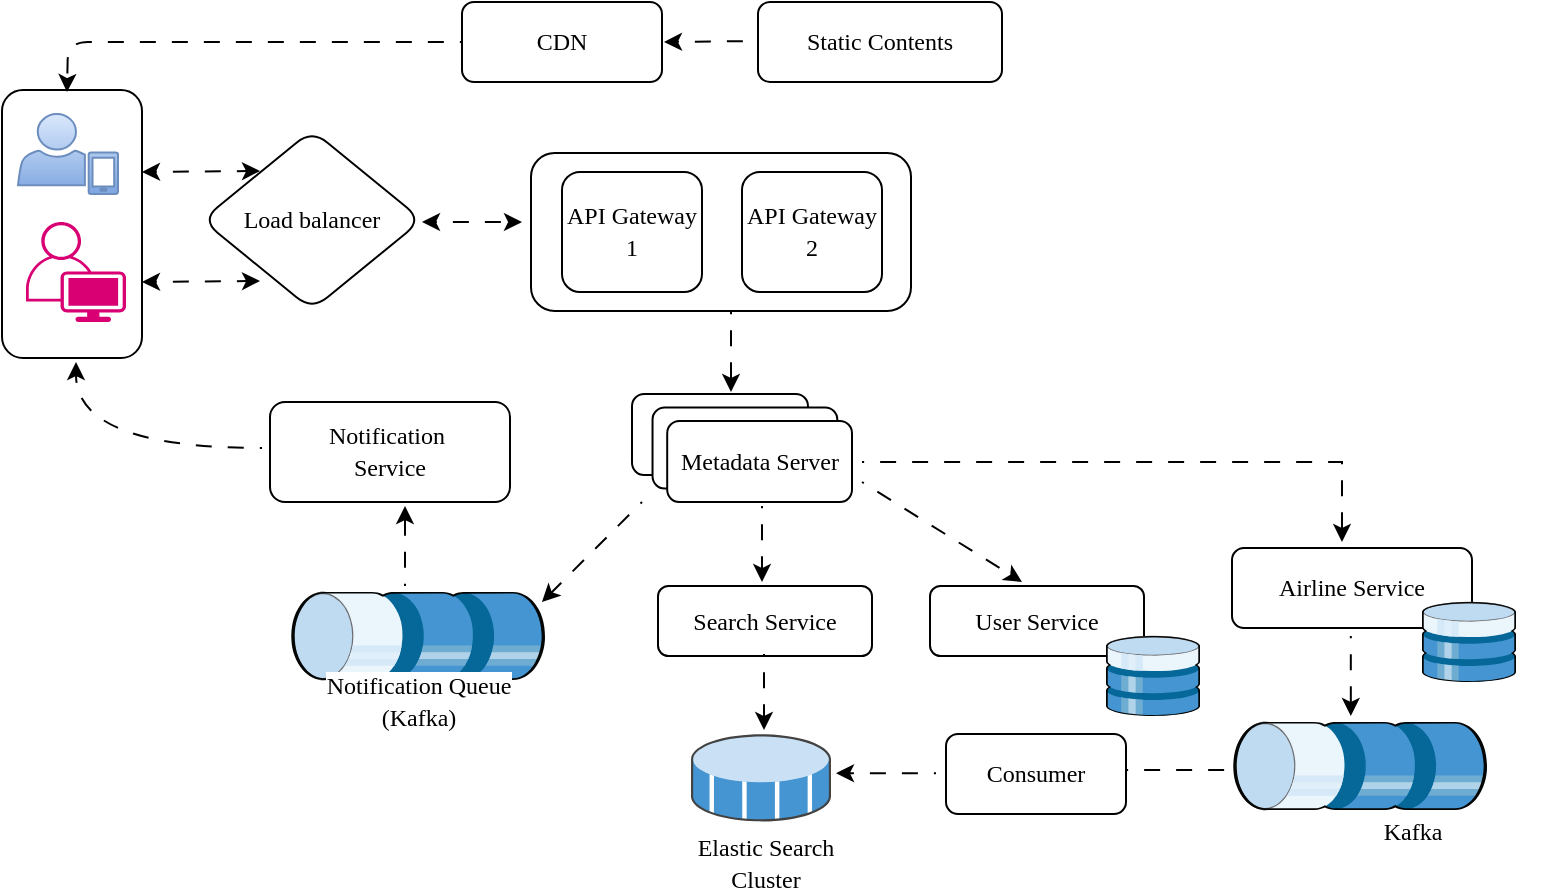 <mxfile version="24.2.8" type="github">
  <diagram name="Page-1" id="RJ0OyywHCPiTlX7hDfI7">
    <mxGraphModel dx="1205" dy="655" grid="1" gridSize="10" guides="1" tooltips="1" connect="1" arrows="1" fold="1" page="1" pageScale="1" pageWidth="827" pageHeight="1169" math="0" shadow="0">
      <root>
        <mxCell id="0" />
        <mxCell id="1" parent="0" />
        <mxCell id="dT6RQ6lJ1hllBTWCgssA-20" value="" style="rounded=1;whiteSpace=wrap;html=1;hachureGap=4;strokeColor=default;align=center;verticalAlign=middle;fontFamily=Architects Daughter;fontSource=https%3A%2F%2Ffonts.googleapis.com%2Fcss%3Ffamily%3DArchitects%2BDaughter;fontSize=12;fontColor=default;labelBackgroundColor=default;fillColor=default;" vertex="1" parent="1">
          <mxGeometry x="30" y="124" width="70" height="134" as="geometry" />
        </mxCell>
        <mxCell id="dT6RQ6lJ1hllBTWCgssA-1" value="" style="points=[[0.35,0,0],[0.98,0.51,0],[1,0.71,0],[0.67,1,0],[0,0.795,0],[0,0.65,0]];verticalLabelPosition=bottom;sketch=0;html=1;verticalAlign=top;aspect=fixed;align=center;pointerEvents=1;shape=mxgraph.cisco19.user;fillColor=#d80073;strokeColor=#A50040;hachureGap=4;jiggle=2;curveFitting=1;fontFamily=Architects Daughter;fontSource=https%3A%2F%2Ffonts.googleapis.com%2Fcss%3Ffamily%3DArchitects%2BDaughter;fontColor=#ffffff;" vertex="1" parent="1">
          <mxGeometry x="42" y="190" width="50" height="50" as="geometry" />
        </mxCell>
        <mxCell id="dT6RQ6lJ1hllBTWCgssA-2" value="" style="sketch=0;pointerEvents=1;shadow=0;dashed=0;html=1;strokeColor=#6c8ebf;fillColor=#dae8fc;labelPosition=center;verticalLabelPosition=bottom;verticalAlign=top;outlineConnect=0;align=center;shape=mxgraph.office.users.mobile_user;hachureGap=4;jiggle=2;curveFitting=1;fontFamily=Architects Daughter;fontSource=https%3A%2F%2Ffonts.googleapis.com%2Fcss%3Ffamily%3DArchitects%2BDaughter;fillStyle=solid;gradientColor=#7ea6e0;" vertex="1" parent="1">
          <mxGeometry x="38" y="136" width="50" height="40" as="geometry" />
        </mxCell>
        <mxCell id="dT6RQ6lJ1hllBTWCgssA-5" value="" style="endArrow=classic;startArrow=classic;html=1;rounded=0;hachureGap=4;fontFamily=Architects Daughter;fontSource=https%3A%2F%2Ffonts.googleapis.com%2Fcss%3Ffamily%3DArchitects%2BDaughter;flowAnimation=1;entryX=-0.02;entryY=0.193;entryDx=0;entryDy=0;entryPerimeter=0;" edge="1" parent="1">
          <mxGeometry width="50" height="50" relative="1" as="geometry">
            <mxPoint x="100" y="220" as="sourcePoint" />
            <mxPoint x="159" y="219.5" as="targetPoint" />
          </mxGeometry>
        </mxCell>
        <mxCell id="dT6RQ6lJ1hllBTWCgssA-6" value="" style="endArrow=classic;startArrow=classic;html=1;rounded=0;hachureGap=4;fontFamily=Architects Daughter;fontSource=https%3A%2F%2Ffonts.googleapis.com%2Fcss%3Ffamily%3DArchitects%2BDaughter;flowAnimation=1;entryX=-0.02;entryY=0.193;entryDx=0;entryDy=0;entryPerimeter=0;" edge="1" parent="1">
          <mxGeometry width="50" height="50" relative="1" as="geometry">
            <mxPoint x="100" y="165" as="sourcePoint" />
            <mxPoint x="159" y="164.5" as="targetPoint" />
          </mxGeometry>
        </mxCell>
        <mxCell id="dT6RQ6lJ1hllBTWCgssA-7" value="&lt;font face=&quot;Verdana&quot;&gt;CDN&lt;/font&gt;" style="rounded=1;whiteSpace=wrap;html=1;hachureGap=4;fontFamily=Architects Daughter;fontSource=https%3A%2F%2Ffonts.googleapis.com%2Fcss%3Ffamily%3DArchitects%2BDaughter;" vertex="1" parent="1">
          <mxGeometry x="260" y="80" width="100" height="40" as="geometry" />
        </mxCell>
        <mxCell id="dT6RQ6lJ1hllBTWCgssA-9" value="&lt;font face=&quot;Verdana&quot;&gt;Static Contents&lt;/font&gt;" style="rounded=1;whiteSpace=wrap;html=1;hachureGap=4;strokeColor=default;align=center;verticalAlign=middle;fontFamily=Architects Daughter;fontSource=https%3A%2F%2Ffonts.googleapis.com%2Fcss%3Ffamily%3DArchitects%2BDaughter;fontSize=12;fontColor=default;labelBackgroundColor=default;fillColor=default;" vertex="1" parent="1">
          <mxGeometry x="408" y="80" width="122" height="40" as="geometry" />
        </mxCell>
        <mxCell id="dT6RQ6lJ1hllBTWCgssA-10" value="" style="endArrow=none;startArrow=classic;html=1;rounded=0;hachureGap=4;strokeColor=default;align=center;verticalAlign=middle;fontFamily=Architects Daughter;fontSource=https%3A%2F%2Ffonts.googleapis.com%2Fcss%3Ffamily%3DArchitects%2BDaughter;fontSize=12;fontColor=default;labelBackgroundColor=default;flowAnimation=1;endFill=0;" edge="1" parent="1">
          <mxGeometry width="50" height="50" relative="1" as="geometry">
            <mxPoint x="361" y="100" as="sourcePoint" />
            <mxPoint x="407" y="99.5" as="targetPoint" />
          </mxGeometry>
        </mxCell>
        <mxCell id="dT6RQ6lJ1hllBTWCgssA-16" value="" style="endArrow=classic;startArrow=classic;html=1;rounded=0;hachureGap=4;strokeColor=default;align=center;verticalAlign=middle;fontFamily=Architects Daughter;fontSource=https%3A%2F%2Ffonts.googleapis.com%2Fcss%3Ffamily%3DArchitects%2BDaughter;fontSize=12;fontColor=default;labelBackgroundColor=default;flowAnimation=1;" edge="1" parent="1">
          <mxGeometry width="50" height="50" relative="1" as="geometry">
            <mxPoint x="240" y="190" as="sourcePoint" />
            <mxPoint x="290" y="190" as="targetPoint" />
          </mxGeometry>
        </mxCell>
        <mxCell id="dT6RQ6lJ1hllBTWCgssA-18" value="&lt;font face=&quot;Verdana&quot;&gt;Load balancer&lt;/font&gt;" style="rhombus;whiteSpace=wrap;html=1;rounded=1;hachureGap=4;strokeColor=default;align=center;verticalAlign=middle;fontFamily=Architects Daughter;fontSource=https%3A%2F%2Ffonts.googleapis.com%2Fcss%3Ffamily%3DArchitects%2BDaughter;fontSize=12;fontColor=default;labelBackgroundColor=default;fillColor=default;" vertex="1" parent="1">
          <mxGeometry x="130" y="144" width="110" height="90" as="geometry" />
        </mxCell>
        <mxCell id="dT6RQ6lJ1hllBTWCgssA-3" value="" style="rounded=1;whiteSpace=wrap;html=1;hachureGap=4;fontFamily=Architects Daughter;fontSource=https%3A%2F%2Ffonts.googleapis.com%2Fcss%3Ffamily%3DArchitects%2BDaughter;rotation=90;" vertex="1" parent="1">
          <mxGeometry x="350" y="100" width="79" height="190" as="geometry" />
        </mxCell>
        <mxCell id="dT6RQ6lJ1hllBTWCgssA-13" value="&lt;font face=&quot;Verdana&quot;&gt;API Gateway 1&lt;/font&gt;" style="rounded=1;whiteSpace=wrap;html=1;hachureGap=4;strokeColor=default;align=center;verticalAlign=middle;fontFamily=Architects Daughter;fontSource=https%3A%2F%2Ffonts.googleapis.com%2Fcss%3Ffamily%3DArchitects%2BDaughter;fontSize=12;fontColor=default;labelBackgroundColor=default;fillColor=default;" vertex="1" parent="1">
          <mxGeometry x="310" y="165" width="70" height="60" as="geometry" />
        </mxCell>
        <mxCell id="dT6RQ6lJ1hllBTWCgssA-14" value="&lt;font face=&quot;Verdana&quot;&gt;API Gateway 2&lt;/font&gt;" style="rounded=1;whiteSpace=wrap;html=1;hachureGap=4;strokeColor=default;align=center;verticalAlign=middle;fontFamily=Architects Daughter;fontSource=https%3A%2F%2Ffonts.googleapis.com%2Fcss%3Ffamily%3DArchitects%2BDaughter;fontSize=12;fontColor=default;labelBackgroundColor=default;fillColor=default;" vertex="1" parent="1">
          <mxGeometry x="400" y="165" width="70" height="60" as="geometry" />
        </mxCell>
        <mxCell id="dT6RQ6lJ1hllBTWCgssA-24" value="" style="endArrow=classic;html=1;rounded=1;hachureGap=4;strokeColor=default;align=center;verticalAlign=middle;fontFamily=Architects Daughter;fontSource=https%3A%2F%2Ffonts.googleapis.com%2Fcss%3Ffamily%3DArchitects%2BDaughter;fontSize=12;fontColor=default;labelBackgroundColor=default;flowAnimation=1;curved=0;" edge="1" parent="1">
          <mxGeometry width="50" height="50" relative="1" as="geometry">
            <mxPoint x="260" y="100" as="sourcePoint" />
            <mxPoint x="62.5" y="125" as="targetPoint" />
            <Array as="points">
              <mxPoint x="63" y="100" />
            </Array>
          </mxGeometry>
        </mxCell>
        <mxCell id="dT6RQ6lJ1hllBTWCgssA-28" value="" style="group" vertex="1" connectable="0" parent="1">
          <mxGeometry x="345" y="276" width="110" height="54" as="geometry" />
        </mxCell>
        <mxCell id="dT6RQ6lJ1hllBTWCgssA-25" value="" style="rounded=1;whiteSpace=wrap;html=1;hachureGap=4;strokeColor=default;align=center;verticalAlign=middle;fontFamily=Architects Daughter;fontSource=https%3A%2F%2Ffonts.googleapis.com%2Fcss%3Ffamily%3DArchitects%2BDaughter;fontSize=12;fontColor=default;labelBackgroundColor=default;fillColor=default;" vertex="1" parent="dT6RQ6lJ1hllBTWCgssA-28">
          <mxGeometry width="88" height="40.5" as="geometry" />
        </mxCell>
        <mxCell id="dT6RQ6lJ1hllBTWCgssA-26" value="" style="rounded=1;whiteSpace=wrap;html=1;hachureGap=4;strokeColor=default;align=center;verticalAlign=middle;fontFamily=Architects Daughter;fontSource=https%3A%2F%2Ffonts.googleapis.com%2Fcss%3Ffamily%3DArchitects%2BDaughter;fontSize=12;fontColor=default;labelBackgroundColor=default;fillColor=default;" vertex="1" parent="dT6RQ6lJ1hllBTWCgssA-28">
          <mxGeometry x="10.267" y="6.75" width="92.4" height="40.5" as="geometry" />
        </mxCell>
        <mxCell id="dT6RQ6lJ1hllBTWCgssA-27" value="&lt;font face=&quot;Verdana&quot;&gt;Metadata Server&lt;/font&gt;" style="rounded=1;whiteSpace=wrap;html=1;hachureGap=4;strokeColor=default;align=center;verticalAlign=middle;fontFamily=Architects Daughter;fontSource=https%3A%2F%2Ffonts.googleapis.com%2Fcss%3Ffamily%3DArchitects%2BDaughter;fontSize=12;fontColor=default;labelBackgroundColor=default;fillColor=default;" vertex="1" parent="dT6RQ6lJ1hllBTWCgssA-28">
          <mxGeometry x="17.6" y="13.5" width="92.4" height="40.5" as="geometry" />
        </mxCell>
        <mxCell id="dT6RQ6lJ1hllBTWCgssA-29" value="" style="endArrow=classic;html=1;rounded=0;hachureGap=4;strokeColor=default;align=center;verticalAlign=middle;fontFamily=Architects Daughter;fontSource=https%3A%2F%2Ffonts.googleapis.com%2Fcss%3Ffamily%3DArchitects%2BDaughter;fontSize=12;fontColor=default;labelBackgroundColor=default;flowAnimation=1;" edge="1" parent="1">
          <mxGeometry width="50" height="50" relative="1" as="geometry">
            <mxPoint x="394.5" y="235" as="sourcePoint" />
            <mxPoint x="394.5" y="275" as="targetPoint" />
          </mxGeometry>
        </mxCell>
        <mxCell id="dT6RQ6lJ1hllBTWCgssA-36" value="" style="group" vertex="1" connectable="0" parent="1">
          <mxGeometry x="173" y="375" width="130" height="80" as="geometry" />
        </mxCell>
        <mxCell id="dT6RQ6lJ1hllBTWCgssA-34" value="" style="shadow=0;dashed=0;html=1;labelPosition=center;verticalLabelPosition=bottom;verticalAlign=top;align=center;outlineConnect=0;shape=mxgraph.veeam.3d.medium_datastore;rounded=1;hachureGap=4;strokeColor=default;fontFamily=Architects Daughter;fontSource=https%3A%2F%2Ffonts.googleapis.com%2Fcss%3Ffamily%3DArchitects%2BDaughter;fontSize=12;labelBackgroundColor=default;fillColor=#0000CC;rotation=-90;" vertex="1" parent="dT6RQ6lJ1hllBTWCgssA-36">
          <mxGeometry x="43" y="-41.5" width="44" height="127" as="geometry" />
        </mxCell>
        <mxCell id="dT6RQ6lJ1hllBTWCgssA-35" value="&lt;font face=&quot;Verdana&quot;&gt;Notification Queue&lt;br&gt;(Kafka)&lt;/font&gt;" style="text;html=1;align=center;verticalAlign=middle;resizable=0;points=[];autosize=1;strokeColor=none;fillColor=none;fontFamily=Architects Daughter;fontSource=https%3A%2F%2Ffonts.googleapis.com%2Fcss%3Ffamily%3DArchitects%2BDaughter;fontSize=12;fontColor=default;labelBackgroundColor=default;" vertex="1" parent="dT6RQ6lJ1hllBTWCgssA-36">
          <mxGeometry y="30" width="130" height="50" as="geometry" />
        </mxCell>
        <mxCell id="dT6RQ6lJ1hllBTWCgssA-37" value="&lt;font face=&quot;Verdana&quot;&gt;Notification&amp;nbsp;&lt;/font&gt;&lt;div&gt;&lt;font face=&quot;Verdana&quot;&gt;Service&lt;/font&gt;&lt;/div&gt;" style="rounded=1;whiteSpace=wrap;html=1;hachureGap=4;strokeColor=default;align=center;verticalAlign=middle;fontFamily=Architects Daughter;fontSource=https%3A%2F%2Ffonts.googleapis.com%2Fcss%3Ffamily%3DArchitects%2BDaughter;fontSize=12;fontColor=default;labelBackgroundColor=default;fillColor=default;" vertex="1" parent="1">
          <mxGeometry x="164" y="280" width="120" height="50" as="geometry" />
        </mxCell>
        <mxCell id="dT6RQ6lJ1hllBTWCgssA-38" value="" style="endArrow=classic;html=1;rounded=0;hachureGap=4;strokeColor=default;align=center;verticalAlign=middle;fontFamily=Architects Daughter;fontSource=https%3A%2F%2Ffonts.googleapis.com%2Fcss%3Ffamily%3DArchitects%2BDaughter;fontSize=12;fontColor=default;labelBackgroundColor=default;flowAnimation=1;" edge="1" parent="1">
          <mxGeometry width="50" height="50" relative="1" as="geometry">
            <mxPoint x="350" y="330" as="sourcePoint" />
            <mxPoint x="300" y="380" as="targetPoint" />
          </mxGeometry>
        </mxCell>
        <mxCell id="dT6RQ6lJ1hllBTWCgssA-39" value="" style="endArrow=classic;html=1;rounded=0;hachureGap=4;strokeColor=default;align=center;verticalAlign=middle;fontFamily=Architects Daughter;fontSource=https%3A%2F%2Ffonts.googleapis.com%2Fcss%3Ffamily%3DArchitects%2BDaughter;fontSize=12;fontColor=default;labelBackgroundColor=default;flowAnimation=1;" edge="1" parent="1">
          <mxGeometry width="50" height="50" relative="1" as="geometry">
            <mxPoint x="231.5" y="372" as="sourcePoint" />
            <mxPoint x="231.5" y="332" as="targetPoint" />
          </mxGeometry>
        </mxCell>
        <mxCell id="dT6RQ6lJ1hllBTWCgssA-40" value="" style="endArrow=classic;html=1;rounded=0;hachureGap=4;strokeColor=default;align=center;verticalAlign=middle;fontFamily=Architects Daughter;fontSource=https%3A%2F%2Ffonts.googleapis.com%2Fcss%3Ffamily%3DArchitects%2BDaughter;fontSize=12;fontColor=default;labelBackgroundColor=default;flowAnimation=1;curved=1;" edge="1" parent="1">
          <mxGeometry width="50" height="50" relative="1" as="geometry">
            <mxPoint x="160" y="303" as="sourcePoint" />
            <mxPoint x="67" y="260" as="targetPoint" />
            <Array as="points">
              <mxPoint x="67" y="303" />
            </Array>
          </mxGeometry>
        </mxCell>
        <mxCell id="dT6RQ6lJ1hllBTWCgssA-41" value="" style="endArrow=classic;html=1;rounded=0;hachureGap=4;strokeColor=default;align=center;verticalAlign=middle;fontFamily=Architects Daughter;fontSource=https%3A%2F%2Ffonts.googleapis.com%2Fcss%3Ffamily%3DArchitects%2BDaughter;fontSize=12;fontColor=default;labelBackgroundColor=default;flowAnimation=1;" edge="1" parent="1">
          <mxGeometry width="50" height="50" relative="1" as="geometry">
            <mxPoint x="410" y="332" as="sourcePoint" />
            <mxPoint x="410" y="370" as="targetPoint" />
          </mxGeometry>
        </mxCell>
        <mxCell id="dT6RQ6lJ1hllBTWCgssA-42" value="&lt;font face=&quot;Verdana&quot;&gt;Search Service&lt;/font&gt;" style="rounded=1;whiteSpace=wrap;html=1;hachureGap=4;strokeColor=default;align=center;verticalAlign=middle;fontFamily=Architects Daughter;fontSource=https%3A%2F%2Ffonts.googleapis.com%2Fcss%3Ffamily%3DArchitects%2BDaughter;fontSize=12;fontColor=default;labelBackgroundColor=default;fillColor=default;" vertex="1" parent="1">
          <mxGeometry x="358" y="372" width="107" height="35" as="geometry" />
        </mxCell>
        <mxCell id="dT6RQ6lJ1hllBTWCgssA-46" value="" style="group;" vertex="1" connectable="0" parent="1">
          <mxGeometry x="367" y="446" width="90" height="80" as="geometry" />
        </mxCell>
        <mxCell id="dT6RQ6lJ1hllBTWCgssA-44" value="" style="shadow=0;dashed=0;html=1;labelPosition=center;verticalLabelPosition=bottom;verticalAlign=top;align=center;outlineConnect=0;shape=mxgraph.veeam.3d.datastore_volume;rounded=1;hachureGap=4;strokeColor=default;fontFamily=Architects Daughter;fontSource=https%3A%2F%2Ffonts.googleapis.com%2Fcss%3Ffamily%3DArchitects%2BDaughter;fontSize=12;fontColor=default;labelBackgroundColor=default;fillColor=default;" vertex="1" parent="dT6RQ6lJ1hllBTWCgssA-46">
          <mxGeometry x="7.5" width="70" height="44" as="geometry" />
        </mxCell>
        <mxCell id="dT6RQ6lJ1hllBTWCgssA-45" value="&lt;font face=&quot;Verdana&quot;&gt;Elastic Search Cluster&lt;/font&gt;" style="text;html=1;align=center;verticalAlign=middle;whiteSpace=wrap;rounded=0;fontFamily=Architects Daughter;fontSource=https%3A%2F%2Ffonts.googleapis.com%2Fcss%3Ffamily%3DArchitects%2BDaughter;fontSize=12;fontColor=default;labelBackgroundColor=default;" vertex="1" parent="dT6RQ6lJ1hllBTWCgssA-46">
          <mxGeometry y="50" width="90" height="30" as="geometry" />
        </mxCell>
        <mxCell id="dT6RQ6lJ1hllBTWCgssA-47" value="" style="endArrow=classic;html=1;rounded=0;hachureGap=4;strokeColor=default;align=center;verticalAlign=middle;fontFamily=Architects Daughter;fontSource=https%3A%2F%2Ffonts.googleapis.com%2Fcss%3Ffamily%3DArchitects%2BDaughter;fontSize=12;fontColor=default;labelBackgroundColor=default;flowAnimation=1;" edge="1" parent="1">
          <mxGeometry width="50" height="50" relative="1" as="geometry">
            <mxPoint x="411" y="406" as="sourcePoint" />
            <mxPoint x="411" y="444" as="targetPoint" />
          </mxGeometry>
        </mxCell>
        <mxCell id="dT6RQ6lJ1hllBTWCgssA-48" value="" style="group" vertex="1" connectable="0" parent="1">
          <mxGeometry x="670" y="440" width="130" height="70" as="geometry" />
        </mxCell>
        <mxCell id="dT6RQ6lJ1hllBTWCgssA-49" value="" style="shadow=0;dashed=0;html=1;labelPosition=center;verticalLabelPosition=bottom;verticalAlign=top;align=center;outlineConnect=0;shape=mxgraph.veeam.3d.medium_datastore;rounded=1;hachureGap=4;strokeColor=default;fontFamily=Architects Daughter;fontSource=https%3A%2F%2Ffonts.googleapis.com%2Fcss%3Ffamily%3DArchitects%2BDaughter;fontSize=12;labelBackgroundColor=default;fillColor=#0000CC;rotation=-90;" vertex="1" parent="dT6RQ6lJ1hllBTWCgssA-48">
          <mxGeometry x="17" y="-41.5" width="44" height="127" as="geometry" />
        </mxCell>
        <mxCell id="dT6RQ6lJ1hllBTWCgssA-50" value="&lt;font face=&quot;Verdana&quot;&gt;Kafka&lt;/font&gt;" style="text;html=1;align=center;verticalAlign=middle;resizable=0;points=[];autosize=1;strokeColor=none;fillColor=none;fontFamily=Architects Daughter;fontSource=https%3A%2F%2Ffonts.googleapis.com%2Fcss%3Ffamily%3DArchitects%2BDaughter;fontSize=12;fontColor=default;labelBackgroundColor=default;" vertex="1" parent="dT6RQ6lJ1hllBTWCgssA-48">
          <mxGeometry x="35" y="40" width="60" height="30" as="geometry" />
        </mxCell>
        <mxCell id="dT6RQ6lJ1hllBTWCgssA-51" value="&lt;font face=&quot;Verdana&quot;&gt;Consumer&lt;/font&gt;" style="rounded=1;whiteSpace=wrap;html=1;hachureGap=4;strokeColor=default;align=center;verticalAlign=middle;fontFamily=Architects Daughter;fontSource=https%3A%2F%2Ffonts.googleapis.com%2Fcss%3Ffamily%3DArchitects%2BDaughter;fontSize=12;fontColor=default;labelBackgroundColor=default;fillColor=default;" vertex="1" parent="1">
          <mxGeometry x="502" y="446" width="90" height="40" as="geometry" />
        </mxCell>
        <mxCell id="dT6RQ6lJ1hllBTWCgssA-52" value="" style="endArrow=classic;html=1;rounded=0;hachureGap=4;strokeColor=default;align=center;verticalAlign=middle;fontFamily=Architects Daughter;fontSource=https%3A%2F%2Ffonts.googleapis.com%2Fcss%3Ffamily%3DArchitects%2BDaughter;fontSize=12;fontColor=default;labelBackgroundColor=default;flowAnimation=1;" edge="1" parent="1">
          <mxGeometry width="50" height="50" relative="1" as="geometry">
            <mxPoint x="497" y="465.58" as="sourcePoint" />
            <mxPoint x="447" y="465.58" as="targetPoint" />
          </mxGeometry>
        </mxCell>
        <mxCell id="dT6RQ6lJ1hllBTWCgssA-53" value="" style="endArrow=none;html=1;rounded=0;hachureGap=4;strokeColor=default;align=center;verticalAlign=middle;fontFamily=Architects Daughter;fontSource=https%3A%2F%2Ffonts.googleapis.com%2Fcss%3Ffamily%3DArchitects%2BDaughter;fontSize=12;fontColor=default;labelBackgroundColor=default;flowAnimation=1;" edge="1" parent="1">
          <mxGeometry width="50" height="50" relative="1" as="geometry">
            <mxPoint x="592" y="464" as="sourcePoint" />
            <mxPoint x="642" y="464" as="targetPoint" />
          </mxGeometry>
        </mxCell>
        <mxCell id="dT6RQ6lJ1hllBTWCgssA-55" value="&lt;font face=&quot;Verdana&quot;&gt;Airline Service&lt;/font&gt;" style="rounded=1;whiteSpace=wrap;html=1;hachureGap=4;strokeColor=default;align=center;verticalAlign=middle;fontFamily=Architects Daughter;fontSource=https%3A%2F%2Ffonts.googleapis.com%2Fcss%3Ffamily%3DArchitects%2BDaughter;fontSize=12;fontColor=default;labelBackgroundColor=default;fillColor=default;" vertex="1" parent="1">
          <mxGeometry x="645" y="353" width="120" height="40" as="geometry" />
        </mxCell>
        <mxCell id="dT6RQ6lJ1hllBTWCgssA-56" value="" style="endArrow=classic;html=1;rounded=0;hachureGap=4;strokeColor=default;align=center;verticalAlign=middle;fontFamily=Architects Daughter;fontSource=https%3A%2F%2Ffonts.googleapis.com%2Fcss%3Ffamily%3DArchitects%2BDaughter;fontSize=12;fontColor=default;labelBackgroundColor=default;flowAnimation=1;" edge="1" parent="1">
          <mxGeometry width="50" height="50" relative="1" as="geometry">
            <mxPoint x="704.41" y="397" as="sourcePoint" />
            <mxPoint x="704.41" y="437" as="targetPoint" />
          </mxGeometry>
        </mxCell>
        <mxCell id="dT6RQ6lJ1hllBTWCgssA-58" value="&lt;font face=&quot;Verdana&quot;&gt;User Service&lt;/font&gt;" style="rounded=1;whiteSpace=wrap;html=1;hachureGap=4;strokeColor=default;align=center;verticalAlign=middle;fontFamily=Architects Daughter;fontSource=https%3A%2F%2Ffonts.googleapis.com%2Fcss%3Ffamily%3DArchitects%2BDaughter;fontSize=12;fontColor=default;labelBackgroundColor=default;fillColor=default;" vertex="1" parent="1">
          <mxGeometry x="494" y="372" width="107" height="35" as="geometry" />
        </mxCell>
        <mxCell id="dT6RQ6lJ1hllBTWCgssA-59" value="" style="endArrow=classic;html=1;rounded=0;hachureGap=4;strokeColor=default;align=center;verticalAlign=middle;fontFamily=Architects Daughter;fontSource=https%3A%2F%2Ffonts.googleapis.com%2Fcss%3Ffamily%3DArchitects%2BDaughter;fontSize=12;fontColor=default;labelBackgroundColor=default;flowAnimation=1;" edge="1" parent="1">
          <mxGeometry width="50" height="50" relative="1" as="geometry">
            <mxPoint x="460" y="320" as="sourcePoint" />
            <mxPoint x="540" y="370" as="targetPoint" />
          </mxGeometry>
        </mxCell>
        <mxCell id="dT6RQ6lJ1hllBTWCgssA-60" value="" style="shadow=0;dashed=0;html=1;labelPosition=center;verticalLabelPosition=bottom;verticalAlign=top;align=center;outlineConnect=0;shape=mxgraph.veeam.3d.medium_datastore;rounded=1;hachureGap=4;strokeColor=default;fontFamily=Architects Daughter;fontSource=https%3A%2F%2Ffonts.googleapis.com%2Fcss%3Ffamily%3DArchitects%2BDaughter;fontSize=12;fontColor=default;labelBackgroundColor=default;fillColor=default;" vertex="1" parent="1">
          <mxGeometry x="582" y="397" width="47" height="40" as="geometry" />
        </mxCell>
        <mxCell id="dT6RQ6lJ1hllBTWCgssA-61" value="" style="shadow=0;dashed=0;html=1;labelPosition=center;verticalLabelPosition=bottom;verticalAlign=top;align=center;outlineConnect=0;shape=mxgraph.veeam.3d.medium_datastore;rounded=1;hachureGap=4;strokeColor=default;fontFamily=Architects Daughter;fontSource=https%3A%2F%2Ffonts.googleapis.com%2Fcss%3Ffamily%3DArchitects%2BDaughter;fontSize=12;fontColor=default;labelBackgroundColor=default;fillColor=default;" vertex="1" parent="1">
          <mxGeometry x="740" y="380" width="47" height="40" as="geometry" />
        </mxCell>
        <mxCell id="dT6RQ6lJ1hllBTWCgssA-62" value="" style="endArrow=classic;html=1;rounded=0;hachureGap=4;strokeColor=default;align=center;verticalAlign=middle;fontFamily=Architects Daughter;fontSource=https%3A%2F%2Ffonts.googleapis.com%2Fcss%3Ffamily%3DArchitects%2BDaughter;fontSize=12;fontColor=default;labelBackgroundColor=default;flowAnimation=1;" edge="1" parent="1">
          <mxGeometry width="50" height="50" relative="1" as="geometry">
            <mxPoint x="460" y="310" as="sourcePoint" />
            <mxPoint x="700" y="350" as="targetPoint" />
            <Array as="points">
              <mxPoint x="700" y="310" />
            </Array>
          </mxGeometry>
        </mxCell>
      </root>
    </mxGraphModel>
  </diagram>
</mxfile>
